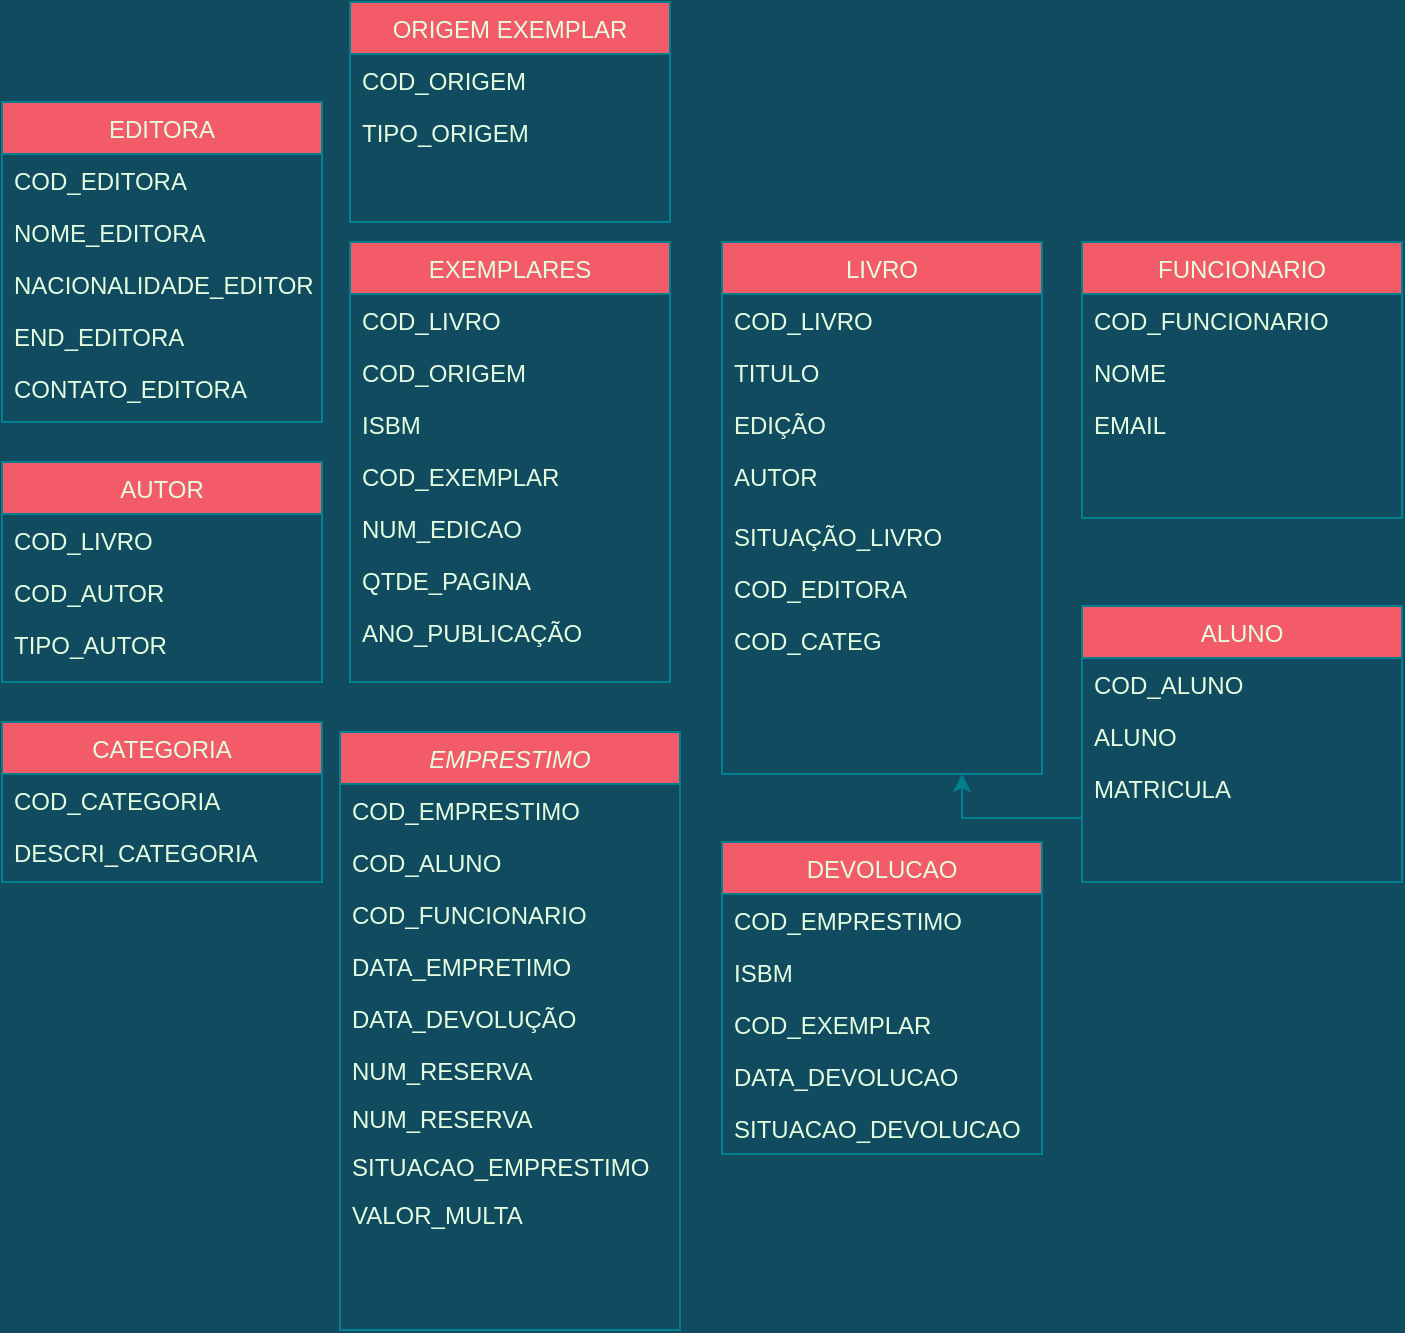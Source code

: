 <mxfile version="20.2.7" type="github">
  <diagram id="C5RBs43oDa-KdzZeNtuy" name="Page-1">
    <mxGraphModel dx="1108" dy="722" grid="1" gridSize="10" guides="1" tooltips="1" connect="1" arrows="1" fold="1" page="1" pageScale="1" pageWidth="827" pageHeight="1169" background="#114B5F" math="0" shadow="0">
      <root>
        <mxCell id="WIyWlLk6GJQsqaUBKTNV-0" />
        <mxCell id="WIyWlLk6GJQsqaUBKTNV-1" parent="WIyWlLk6GJQsqaUBKTNV-0" />
        <mxCell id="zkfFHV4jXpPFQw0GAbJ--0" value="EMPRESTIMO" style="swimlane;fontStyle=2;align=center;verticalAlign=top;childLayout=stackLayout;horizontal=1;startSize=26;horizontalStack=0;resizeParent=1;resizeLast=0;collapsible=1;marginBottom=0;rounded=0;shadow=0;strokeWidth=1;fillColor=#F45B69;strokeColor=#028090;fontColor=#E4FDE1;" parent="WIyWlLk6GJQsqaUBKTNV-1" vertex="1">
          <mxGeometry x="249" y="435" width="170" height="299" as="geometry">
            <mxRectangle x="230" y="140" width="160" height="26" as="alternateBounds" />
          </mxGeometry>
        </mxCell>
        <mxCell id="zkfFHV4jXpPFQw0GAbJ--1" value="COD_EMPRESTIMO" style="text;align=left;verticalAlign=top;spacingLeft=4;spacingRight=4;overflow=hidden;rotatable=0;points=[[0,0.5],[1,0.5]];portConstraint=eastwest;fontColor=#E4FDE1;" parent="zkfFHV4jXpPFQw0GAbJ--0" vertex="1">
          <mxGeometry y="26" width="170" height="26" as="geometry" />
        </mxCell>
        <mxCell id="zkfFHV4jXpPFQw0GAbJ--2" value="COD_ALUNO" style="text;align=left;verticalAlign=top;spacingLeft=4;spacingRight=4;overflow=hidden;rotatable=0;points=[[0,0.5],[1,0.5]];portConstraint=eastwest;rounded=0;shadow=0;html=0;fontColor=#E4FDE1;" parent="zkfFHV4jXpPFQw0GAbJ--0" vertex="1">
          <mxGeometry y="52" width="170" height="26" as="geometry" />
        </mxCell>
        <mxCell id="zkfFHV4jXpPFQw0GAbJ--3" value="COD_FUNCIONARIO" style="text;align=left;verticalAlign=top;spacingLeft=4;spacingRight=4;overflow=hidden;rotatable=0;points=[[0,0.5],[1,0.5]];portConstraint=eastwest;rounded=0;shadow=0;html=0;fontColor=#E4FDE1;" parent="zkfFHV4jXpPFQw0GAbJ--0" vertex="1">
          <mxGeometry y="78" width="170" height="26" as="geometry" />
        </mxCell>
        <mxCell id="tUdnyk7d7jNn5FTKrRHK-0" value="DATA_EMPRETIMO" style="text;align=left;verticalAlign=top;spacingLeft=4;spacingRight=4;overflow=hidden;rotatable=0;points=[[0,0.5],[1,0.5]];portConstraint=eastwest;rounded=0;shadow=0;html=0;fontColor=#E4FDE1;" vertex="1" parent="zkfFHV4jXpPFQw0GAbJ--0">
          <mxGeometry y="104" width="170" height="26" as="geometry" />
        </mxCell>
        <mxCell id="tUdnyk7d7jNn5FTKrRHK-2" value="DATA_DEVOLUÇÃO" style="text;align=left;verticalAlign=top;spacingLeft=4;spacingRight=4;overflow=hidden;rotatable=0;points=[[0,0.5],[1,0.5]];portConstraint=eastwest;rounded=0;shadow=0;html=0;fontColor=#E4FDE1;" vertex="1" parent="zkfFHV4jXpPFQw0GAbJ--0">
          <mxGeometry y="130" width="170" height="26" as="geometry" />
        </mxCell>
        <mxCell id="tUdnyk7d7jNn5FTKrRHK-9" value="NUM_RESERVA" style="text;align=left;verticalAlign=top;spacingLeft=4;spacingRight=4;overflow=hidden;rotatable=0;points=[[0,0.5],[1,0.5]];portConstraint=eastwest;rounded=0;shadow=0;html=0;fontColor=#E4FDE1;" vertex="1" parent="zkfFHV4jXpPFQw0GAbJ--0">
          <mxGeometry y="156" width="170" height="24" as="geometry" />
        </mxCell>
        <mxCell id="tUdnyk7d7jNn5FTKrRHK-67" value="NUM_RESERVA" style="text;align=left;verticalAlign=top;spacingLeft=4;spacingRight=4;overflow=hidden;rotatable=0;points=[[0,0.5],[1,0.5]];portConstraint=eastwest;rounded=0;shadow=0;html=0;fontColor=#E4FDE1;" vertex="1" parent="zkfFHV4jXpPFQw0GAbJ--0">
          <mxGeometry y="180" width="170" height="24" as="geometry" />
        </mxCell>
        <mxCell id="tUdnyk7d7jNn5FTKrRHK-69" value="SITUACAO_EMPRESTIMO" style="text;align=left;verticalAlign=top;spacingLeft=4;spacingRight=4;overflow=hidden;rotatable=0;points=[[0,0.5],[1,0.5]];portConstraint=eastwest;rounded=0;shadow=0;html=0;fontColor=#E4FDE1;" vertex="1" parent="zkfFHV4jXpPFQw0GAbJ--0">
          <mxGeometry y="204" width="170" height="24" as="geometry" />
        </mxCell>
        <mxCell id="tUdnyk7d7jNn5FTKrRHK-70" value="VALOR_MULTA" style="text;align=left;verticalAlign=top;spacingLeft=4;spacingRight=4;overflow=hidden;rotatable=0;points=[[0,0.5],[1,0.5]];portConstraint=eastwest;rounded=0;shadow=0;html=0;fontColor=#E4FDE1;" vertex="1" parent="zkfFHV4jXpPFQw0GAbJ--0">
          <mxGeometry y="228" width="170" height="24" as="geometry" />
        </mxCell>
        <mxCell id="zkfFHV4jXpPFQw0GAbJ--6" value="FUNCIONARIO" style="swimlane;fontStyle=0;align=center;verticalAlign=top;childLayout=stackLayout;horizontal=1;startSize=26;horizontalStack=0;resizeParent=1;resizeLast=0;collapsible=1;marginBottom=0;rounded=0;shadow=0;strokeWidth=1;fillColor=#F45B69;strokeColor=#028090;fontColor=#E4FDE1;" parent="WIyWlLk6GJQsqaUBKTNV-1" vertex="1">
          <mxGeometry x="620" y="190" width="160" height="138" as="geometry">
            <mxRectangle x="130" y="380" width="160" height="26" as="alternateBounds" />
          </mxGeometry>
        </mxCell>
        <mxCell id="zkfFHV4jXpPFQw0GAbJ--7" value="COD_FUNCIONARIO" style="text;align=left;verticalAlign=top;spacingLeft=4;spacingRight=4;overflow=hidden;rotatable=0;points=[[0,0.5],[1,0.5]];portConstraint=eastwest;fontColor=#E4FDE1;" parent="zkfFHV4jXpPFQw0GAbJ--6" vertex="1">
          <mxGeometry y="26" width="160" height="26" as="geometry" />
        </mxCell>
        <mxCell id="zkfFHV4jXpPFQw0GAbJ--8" value="NOME" style="text;align=left;verticalAlign=top;spacingLeft=4;spacingRight=4;overflow=hidden;rotatable=0;points=[[0,0.5],[1,0.5]];portConstraint=eastwest;rounded=0;shadow=0;html=0;fontColor=#E4FDE1;" parent="zkfFHV4jXpPFQw0GAbJ--6" vertex="1">
          <mxGeometry y="52" width="160" height="26" as="geometry" />
        </mxCell>
        <mxCell id="tUdnyk7d7jNn5FTKrRHK-3" value="EMAIL" style="text;align=left;verticalAlign=top;spacingLeft=4;spacingRight=4;overflow=hidden;rotatable=0;points=[[0,0.5],[1,0.5]];portConstraint=eastwest;rounded=0;shadow=0;html=0;fontColor=#E4FDE1;" vertex="1" parent="zkfFHV4jXpPFQw0GAbJ--6">
          <mxGeometry y="78" width="160" height="26" as="geometry" />
        </mxCell>
        <mxCell id="zkfFHV4jXpPFQw0GAbJ--17" value="LIVRO" style="swimlane;fontStyle=0;align=center;verticalAlign=top;childLayout=stackLayout;horizontal=1;startSize=26;horizontalStack=0;resizeParent=1;resizeLast=0;collapsible=1;marginBottom=0;rounded=0;shadow=0;strokeWidth=1;fillColor=#F45B69;strokeColor=#028090;fontColor=#E4FDE1;" parent="WIyWlLk6GJQsqaUBKTNV-1" vertex="1">
          <mxGeometry x="440" y="190" width="160" height="266" as="geometry">
            <mxRectangle x="550" y="140" width="160" height="26" as="alternateBounds" />
          </mxGeometry>
        </mxCell>
        <mxCell id="zkfFHV4jXpPFQw0GAbJ--18" value="COD_LIVRO" style="text;align=left;verticalAlign=top;spacingLeft=4;spacingRight=4;overflow=hidden;rotatable=0;points=[[0,0.5],[1,0.5]];portConstraint=eastwest;fontColor=#E4FDE1;" parent="zkfFHV4jXpPFQw0GAbJ--17" vertex="1">
          <mxGeometry y="26" width="160" height="26" as="geometry" />
        </mxCell>
        <mxCell id="zkfFHV4jXpPFQw0GAbJ--19" value="TITULO" style="text;align=left;verticalAlign=top;spacingLeft=4;spacingRight=4;overflow=hidden;rotatable=0;points=[[0,0.5],[1,0.5]];portConstraint=eastwest;rounded=0;shadow=0;html=0;fontColor=#E4FDE1;" parent="zkfFHV4jXpPFQw0GAbJ--17" vertex="1">
          <mxGeometry y="52" width="160" height="26" as="geometry" />
        </mxCell>
        <mxCell id="zkfFHV4jXpPFQw0GAbJ--21" value="EDIÇÃO" style="text;align=left;verticalAlign=top;spacingLeft=4;spacingRight=4;overflow=hidden;rotatable=0;points=[[0,0.5],[1,0.5]];portConstraint=eastwest;rounded=0;shadow=0;html=0;fontColor=#E4FDE1;" parent="zkfFHV4jXpPFQw0GAbJ--17" vertex="1">
          <mxGeometry y="78" width="160" height="26" as="geometry" />
        </mxCell>
        <mxCell id="zkfFHV4jXpPFQw0GAbJ--22" value="AUTOR" style="text;align=left;verticalAlign=top;spacingLeft=4;spacingRight=4;overflow=hidden;rotatable=0;points=[[0,0.5],[1,0.5]];portConstraint=eastwest;rounded=0;shadow=0;html=0;fontColor=#E4FDE1;" parent="zkfFHV4jXpPFQw0GAbJ--17" vertex="1">
          <mxGeometry y="104" width="160" height="30" as="geometry" />
        </mxCell>
        <mxCell id="tUdnyk7d7jNn5FTKrRHK-46" value="SITUAÇÃO_LIVRO" style="text;align=left;verticalAlign=top;spacingLeft=4;spacingRight=4;overflow=hidden;rotatable=0;points=[[0,0.5],[1,0.5]];portConstraint=eastwest;rounded=0;shadow=0;html=0;fontColor=#E4FDE1;" vertex="1" parent="zkfFHV4jXpPFQw0GAbJ--17">
          <mxGeometry y="134" width="160" height="26" as="geometry" />
        </mxCell>
        <mxCell id="tUdnyk7d7jNn5FTKrRHK-34" value="COD_EDITORA" style="text;align=left;verticalAlign=top;spacingLeft=4;spacingRight=4;overflow=hidden;rotatable=0;points=[[0,0.5],[1,0.5]];portConstraint=eastwest;rounded=0;shadow=0;html=0;fontColor=#E4FDE1;" vertex="1" parent="zkfFHV4jXpPFQw0GAbJ--17">
          <mxGeometry y="160" width="160" height="26" as="geometry" />
        </mxCell>
        <mxCell id="tUdnyk7d7jNn5FTKrRHK-42" value="COD_CATEG" style="text;align=left;verticalAlign=top;spacingLeft=4;spacingRight=4;overflow=hidden;rotatable=0;points=[[0,0.5],[1,0.5]];portConstraint=eastwest;rounded=0;shadow=0;html=0;fontColor=#E4FDE1;" vertex="1" parent="zkfFHV4jXpPFQw0GAbJ--17">
          <mxGeometry y="186" width="160" height="54" as="geometry" />
        </mxCell>
        <mxCell id="tUdnyk7d7jNn5FTKrRHK-90" value="" style="edgeStyle=orthogonalEdgeStyle;rounded=0;orthogonalLoop=1;jettySize=auto;html=1;fontColor=#E4FDE1;strokeColor=#028090;fillColor=#F45B69;entryX=0.75;entryY=1;entryDx=0;entryDy=0;" edge="1" parent="WIyWlLk6GJQsqaUBKTNV-1" source="tUdnyk7d7jNn5FTKrRHK-4" target="zkfFHV4jXpPFQw0GAbJ--17">
          <mxGeometry relative="1" as="geometry">
            <mxPoint x="680" y="470" as="targetPoint" />
            <Array as="points">
              <mxPoint x="680" y="478" />
              <mxPoint x="560" y="478" />
            </Array>
          </mxGeometry>
        </mxCell>
        <mxCell id="tUdnyk7d7jNn5FTKrRHK-4" value="ALUNO" style="swimlane;fontStyle=0;align=center;verticalAlign=top;childLayout=stackLayout;horizontal=1;startSize=26;horizontalStack=0;resizeParent=1;resizeLast=0;collapsible=1;marginBottom=0;rounded=0;shadow=0;strokeWidth=1;fillColor=#F45B69;strokeColor=#028090;fontColor=#E4FDE1;" vertex="1" parent="WIyWlLk6GJQsqaUBKTNV-1">
          <mxGeometry x="620" y="372" width="160" height="138" as="geometry">
            <mxRectangle x="130" y="380" width="160" height="26" as="alternateBounds" />
          </mxGeometry>
        </mxCell>
        <mxCell id="tUdnyk7d7jNn5FTKrRHK-5" value="COD_ALUNO" style="text;align=left;verticalAlign=top;spacingLeft=4;spacingRight=4;overflow=hidden;rotatable=0;points=[[0,0.5],[1,0.5]];portConstraint=eastwest;fontColor=#E4FDE1;" vertex="1" parent="tUdnyk7d7jNn5FTKrRHK-4">
          <mxGeometry y="26" width="160" height="26" as="geometry" />
        </mxCell>
        <mxCell id="tUdnyk7d7jNn5FTKrRHK-6" value="ALUNO" style="text;align=left;verticalAlign=top;spacingLeft=4;spacingRight=4;overflow=hidden;rotatable=0;points=[[0,0.5],[1,0.5]];portConstraint=eastwest;rounded=0;shadow=0;html=0;fontColor=#E4FDE1;" vertex="1" parent="tUdnyk7d7jNn5FTKrRHK-4">
          <mxGeometry y="52" width="160" height="26" as="geometry" />
        </mxCell>
        <mxCell id="tUdnyk7d7jNn5FTKrRHK-8" value="MATRICULA" style="text;align=left;verticalAlign=top;spacingLeft=4;spacingRight=4;overflow=hidden;rotatable=0;points=[[0,0.5],[1,0.5]];portConstraint=eastwest;rounded=0;shadow=0;html=0;fontColor=#E4FDE1;" vertex="1" parent="tUdnyk7d7jNn5FTKrRHK-4">
          <mxGeometry y="78" width="160" height="26" as="geometry" />
        </mxCell>
        <mxCell id="tUdnyk7d7jNn5FTKrRHK-10" value="EXEMPLARES" style="swimlane;fontStyle=0;align=center;verticalAlign=top;childLayout=stackLayout;horizontal=1;startSize=26;horizontalStack=0;resizeParent=1;resizeLast=0;collapsible=1;marginBottom=0;rounded=0;shadow=0;strokeWidth=1;fillColor=#F45B69;strokeColor=#028090;fontColor=#E4FDE1;" vertex="1" parent="WIyWlLk6GJQsqaUBKTNV-1">
          <mxGeometry x="254" y="190" width="160" height="220" as="geometry">
            <mxRectangle x="550" y="140" width="160" height="26" as="alternateBounds" />
          </mxGeometry>
        </mxCell>
        <mxCell id="tUdnyk7d7jNn5FTKrRHK-11" value="COD_LIVRO" style="text;align=left;verticalAlign=top;spacingLeft=4;spacingRight=4;overflow=hidden;rotatable=0;points=[[0,0.5],[1,0.5]];portConstraint=eastwest;fontColor=#E4FDE1;" vertex="1" parent="tUdnyk7d7jNn5FTKrRHK-10">
          <mxGeometry y="26" width="160" height="26" as="geometry" />
        </mxCell>
        <mxCell id="tUdnyk7d7jNn5FTKrRHK-12" value="COD_ORIGEM" style="text;align=left;verticalAlign=top;spacingLeft=4;spacingRight=4;overflow=hidden;rotatable=0;points=[[0,0.5],[1,0.5]];portConstraint=eastwest;rounded=0;shadow=0;html=0;fontColor=#E4FDE1;" vertex="1" parent="tUdnyk7d7jNn5FTKrRHK-10">
          <mxGeometry y="52" width="160" height="26" as="geometry" />
        </mxCell>
        <mxCell id="tUdnyk7d7jNn5FTKrRHK-13" value="ISBM" style="text;align=left;verticalAlign=top;spacingLeft=4;spacingRight=4;overflow=hidden;rotatable=0;points=[[0,0.5],[1,0.5]];portConstraint=eastwest;rounded=0;shadow=0;html=0;fontColor=#E4FDE1;" vertex="1" parent="tUdnyk7d7jNn5FTKrRHK-10">
          <mxGeometry y="78" width="160" height="26" as="geometry" />
        </mxCell>
        <mxCell id="tUdnyk7d7jNn5FTKrRHK-14" value="COD_EXEMPLAR" style="text;align=left;verticalAlign=top;spacingLeft=4;spacingRight=4;overflow=hidden;rotatable=0;points=[[0,0.5],[1,0.5]];portConstraint=eastwest;rounded=0;shadow=0;html=0;fontColor=#E4FDE1;" vertex="1" parent="tUdnyk7d7jNn5FTKrRHK-10">
          <mxGeometry y="104" width="160" height="26" as="geometry" />
        </mxCell>
        <mxCell id="tUdnyk7d7jNn5FTKrRHK-15" value="NUM_EDICAO" style="text;align=left;verticalAlign=top;spacingLeft=4;spacingRight=4;overflow=hidden;rotatable=0;points=[[0,0.5],[1,0.5]];portConstraint=eastwest;rounded=0;shadow=0;html=0;fontColor=#E4FDE1;" vertex="1" parent="tUdnyk7d7jNn5FTKrRHK-10">
          <mxGeometry y="130" width="160" height="26" as="geometry" />
        </mxCell>
        <mxCell id="tUdnyk7d7jNn5FTKrRHK-47" value="QTDE_PAGINA" style="text;align=left;verticalAlign=top;spacingLeft=4;spacingRight=4;overflow=hidden;rotatable=0;points=[[0,0.5],[1,0.5]];portConstraint=eastwest;rounded=0;shadow=0;html=0;fontColor=#E4FDE1;" vertex="1" parent="tUdnyk7d7jNn5FTKrRHK-10">
          <mxGeometry y="156" width="160" height="26" as="geometry" />
        </mxCell>
        <mxCell id="tUdnyk7d7jNn5FTKrRHK-48" value="ANO_PUBLICAÇÃO" style="text;align=left;verticalAlign=top;spacingLeft=4;spacingRight=4;overflow=hidden;rotatable=0;points=[[0,0.5],[1,0.5]];portConstraint=eastwest;rounded=0;shadow=0;html=0;fontColor=#E4FDE1;" vertex="1" parent="tUdnyk7d7jNn5FTKrRHK-10">
          <mxGeometry y="182" width="160" height="26" as="geometry" />
        </mxCell>
        <mxCell id="tUdnyk7d7jNn5FTKrRHK-17" value="EDITORA" style="swimlane;fontStyle=0;align=center;verticalAlign=top;childLayout=stackLayout;horizontal=1;startSize=26;horizontalStack=0;resizeParent=1;resizeLast=0;collapsible=1;marginBottom=0;rounded=0;shadow=0;strokeWidth=1;fillColor=#F45B69;strokeColor=#028090;fontColor=#E4FDE1;" vertex="1" parent="WIyWlLk6GJQsqaUBKTNV-1">
          <mxGeometry x="80" y="120" width="160" height="160" as="geometry">
            <mxRectangle x="550" y="140" width="160" height="26" as="alternateBounds" />
          </mxGeometry>
        </mxCell>
        <mxCell id="tUdnyk7d7jNn5FTKrRHK-18" value="COD_EDITORA" style="text;align=left;verticalAlign=top;spacingLeft=4;spacingRight=4;overflow=hidden;rotatable=0;points=[[0,0.5],[1,0.5]];portConstraint=eastwest;fontColor=#E4FDE1;" vertex="1" parent="tUdnyk7d7jNn5FTKrRHK-17">
          <mxGeometry y="26" width="160" height="26" as="geometry" />
        </mxCell>
        <mxCell id="tUdnyk7d7jNn5FTKrRHK-19" value="NOME_EDITORA" style="text;align=left;verticalAlign=top;spacingLeft=4;spacingRight=4;overflow=hidden;rotatable=0;points=[[0,0.5],[1,0.5]];portConstraint=eastwest;rounded=0;shadow=0;html=0;fontColor=#E4FDE1;" vertex="1" parent="tUdnyk7d7jNn5FTKrRHK-17">
          <mxGeometry y="52" width="160" height="26" as="geometry" />
        </mxCell>
        <mxCell id="tUdnyk7d7jNn5FTKrRHK-20" value="NACIONALIDADE_EDITORA" style="text;align=left;verticalAlign=top;spacingLeft=4;spacingRight=4;overflow=hidden;rotatable=0;points=[[0,0.5],[1,0.5]];portConstraint=eastwest;rounded=0;shadow=0;html=0;fontColor=#E4FDE1;" vertex="1" parent="tUdnyk7d7jNn5FTKrRHK-17">
          <mxGeometry y="78" width="160" height="26" as="geometry" />
        </mxCell>
        <mxCell id="tUdnyk7d7jNn5FTKrRHK-21" value="END_EDITORA" style="text;align=left;verticalAlign=top;spacingLeft=4;spacingRight=4;overflow=hidden;rotatable=0;points=[[0,0.5],[1,0.5]];portConstraint=eastwest;rounded=0;shadow=0;html=0;fontColor=#E4FDE1;" vertex="1" parent="tUdnyk7d7jNn5FTKrRHK-17">
          <mxGeometry y="104" width="160" height="26" as="geometry" />
        </mxCell>
        <mxCell id="tUdnyk7d7jNn5FTKrRHK-22" value="CONTATO_EDITORA" style="text;align=left;verticalAlign=top;spacingLeft=4;spacingRight=4;overflow=hidden;rotatable=0;points=[[0,0.5],[1,0.5]];portConstraint=eastwest;rounded=0;shadow=0;html=0;fontColor=#E4FDE1;" vertex="1" parent="tUdnyk7d7jNn5FTKrRHK-17">
          <mxGeometry y="130" width="160" height="26" as="geometry" />
        </mxCell>
        <mxCell id="tUdnyk7d7jNn5FTKrRHK-51" value="AUTOR" style="swimlane;fontStyle=0;align=center;verticalAlign=top;childLayout=stackLayout;horizontal=1;startSize=26;horizontalStack=0;resizeParent=1;resizeLast=0;collapsible=1;marginBottom=0;rounded=0;shadow=0;strokeWidth=1;fillColor=#F45B69;strokeColor=#028090;fontColor=#E4FDE1;" vertex="1" parent="WIyWlLk6GJQsqaUBKTNV-1">
          <mxGeometry x="80" y="300" width="160" height="110" as="geometry">
            <mxRectangle x="550" y="140" width="160" height="26" as="alternateBounds" />
          </mxGeometry>
        </mxCell>
        <mxCell id="tUdnyk7d7jNn5FTKrRHK-52" value="COD_LIVRO" style="text;align=left;verticalAlign=top;spacingLeft=4;spacingRight=4;overflow=hidden;rotatable=0;points=[[0,0.5],[1,0.5]];portConstraint=eastwest;fontColor=#E4FDE1;" vertex="1" parent="tUdnyk7d7jNn5FTKrRHK-51">
          <mxGeometry y="26" width="160" height="26" as="geometry" />
        </mxCell>
        <mxCell id="tUdnyk7d7jNn5FTKrRHK-53" value="COD_AUTOR" style="text;align=left;verticalAlign=top;spacingLeft=4;spacingRight=4;overflow=hidden;rotatable=0;points=[[0,0.5],[1,0.5]];portConstraint=eastwest;rounded=0;shadow=0;html=0;fontColor=#E4FDE1;" vertex="1" parent="tUdnyk7d7jNn5FTKrRHK-51">
          <mxGeometry y="52" width="160" height="26" as="geometry" />
        </mxCell>
        <mxCell id="tUdnyk7d7jNn5FTKrRHK-54" value="TIPO_AUTOR" style="text;align=left;verticalAlign=top;spacingLeft=4;spacingRight=4;overflow=hidden;rotatable=0;points=[[0,0.5],[1,0.5]];portConstraint=eastwest;rounded=0;shadow=0;html=0;fontColor=#E4FDE1;" vertex="1" parent="tUdnyk7d7jNn5FTKrRHK-51">
          <mxGeometry y="78" width="160" height="26" as="geometry" />
        </mxCell>
        <mxCell id="tUdnyk7d7jNn5FTKrRHK-74" value="DEVOLUCAO" style="swimlane;fontStyle=0;align=center;verticalAlign=top;childLayout=stackLayout;horizontal=1;startSize=26;horizontalStack=0;resizeParent=1;resizeLast=0;collapsible=1;marginBottom=0;rounded=0;shadow=0;strokeWidth=1;fillColor=#F45B69;strokeColor=#028090;fontColor=#E4FDE1;" vertex="1" parent="WIyWlLk6GJQsqaUBKTNV-1">
          <mxGeometry x="440" y="490" width="160" height="156" as="geometry">
            <mxRectangle x="130" y="380" width="160" height="26" as="alternateBounds" />
          </mxGeometry>
        </mxCell>
        <mxCell id="tUdnyk7d7jNn5FTKrRHK-75" value="COD_EMPRESTIMO" style="text;align=left;verticalAlign=top;spacingLeft=4;spacingRight=4;overflow=hidden;rotatable=0;points=[[0,0.5],[1,0.5]];portConstraint=eastwest;fontColor=#E4FDE1;" vertex="1" parent="tUdnyk7d7jNn5FTKrRHK-74">
          <mxGeometry y="26" width="160" height="26" as="geometry" />
        </mxCell>
        <mxCell id="tUdnyk7d7jNn5FTKrRHK-76" value="ISBM" style="text;align=left;verticalAlign=top;spacingLeft=4;spacingRight=4;overflow=hidden;rotatable=0;points=[[0,0.5],[1,0.5]];portConstraint=eastwest;rounded=0;shadow=0;html=0;fontColor=#E4FDE1;" vertex="1" parent="tUdnyk7d7jNn5FTKrRHK-74">
          <mxGeometry y="52" width="160" height="26" as="geometry" />
        </mxCell>
        <mxCell id="tUdnyk7d7jNn5FTKrRHK-77" value="COD_EXEMPLAR" style="text;align=left;verticalAlign=top;spacingLeft=4;spacingRight=4;overflow=hidden;rotatable=0;points=[[0,0.5],[1,0.5]];portConstraint=eastwest;rounded=0;shadow=0;html=0;fontColor=#E4FDE1;" vertex="1" parent="tUdnyk7d7jNn5FTKrRHK-74">
          <mxGeometry y="78" width="160" height="26" as="geometry" />
        </mxCell>
        <mxCell id="tUdnyk7d7jNn5FTKrRHK-78" value="DATA_DEVOLUCAO" style="text;align=left;verticalAlign=top;spacingLeft=4;spacingRight=4;overflow=hidden;rotatable=0;points=[[0,0.5],[1,0.5]];portConstraint=eastwest;rounded=0;shadow=0;html=0;fontColor=#E4FDE1;" vertex="1" parent="tUdnyk7d7jNn5FTKrRHK-74">
          <mxGeometry y="104" width="160" height="26" as="geometry" />
        </mxCell>
        <mxCell id="tUdnyk7d7jNn5FTKrRHK-80" value="SITUACAO_DEVOLUCAO" style="text;align=left;verticalAlign=top;spacingLeft=4;spacingRight=4;overflow=hidden;rotatable=0;points=[[0,0.5],[1,0.5]];portConstraint=eastwest;fontColor=#E4FDE1;" vertex="1" parent="tUdnyk7d7jNn5FTKrRHK-74">
          <mxGeometry y="130" width="160" height="26" as="geometry" />
        </mxCell>
        <mxCell id="tUdnyk7d7jNn5FTKrRHK-81" value="CATEGORIA" style="swimlane;fontStyle=0;align=center;verticalAlign=top;childLayout=stackLayout;horizontal=1;startSize=26;horizontalStack=0;resizeParent=1;resizeLast=0;collapsible=1;marginBottom=0;rounded=0;shadow=0;strokeWidth=1;fillColor=#F45B69;strokeColor=#028090;fontColor=#E4FDE1;" vertex="1" parent="WIyWlLk6GJQsqaUBKTNV-1">
          <mxGeometry x="80" y="430" width="160" height="80" as="geometry">
            <mxRectangle x="130" y="380" width="160" height="26" as="alternateBounds" />
          </mxGeometry>
        </mxCell>
        <mxCell id="tUdnyk7d7jNn5FTKrRHK-82" value="COD_CATEGORIA " style="text;align=left;verticalAlign=top;spacingLeft=4;spacingRight=4;overflow=hidden;rotatable=0;points=[[0,0.5],[1,0.5]];portConstraint=eastwest;fontColor=#E4FDE1;" vertex="1" parent="tUdnyk7d7jNn5FTKrRHK-81">
          <mxGeometry y="26" width="160" height="26" as="geometry" />
        </mxCell>
        <mxCell id="tUdnyk7d7jNn5FTKrRHK-83" value="DESCRI_CATEGORIA" style="text;align=left;verticalAlign=top;spacingLeft=4;spacingRight=4;overflow=hidden;rotatable=0;points=[[0,0.5],[1,0.5]];portConstraint=eastwest;rounded=0;shadow=0;html=0;fontColor=#E4FDE1;" vertex="1" parent="tUdnyk7d7jNn5FTKrRHK-81">
          <mxGeometry y="52" width="160" height="26" as="geometry" />
        </mxCell>
        <mxCell id="tUdnyk7d7jNn5FTKrRHK-85" value="ORIGEM EXEMPLAR" style="swimlane;fontStyle=0;align=center;verticalAlign=top;childLayout=stackLayout;horizontal=1;startSize=26;horizontalStack=0;resizeParent=1;resizeLast=0;collapsible=1;marginBottom=0;rounded=0;shadow=0;strokeWidth=1;fillColor=#F45B69;strokeColor=#028090;fontColor=#E4FDE1;" vertex="1" parent="WIyWlLk6GJQsqaUBKTNV-1">
          <mxGeometry x="254" y="70" width="160" height="110" as="geometry">
            <mxRectangle x="550" y="140" width="160" height="26" as="alternateBounds" />
          </mxGeometry>
        </mxCell>
        <mxCell id="tUdnyk7d7jNn5FTKrRHK-86" value="COD_ORIGEM" style="text;align=left;verticalAlign=top;spacingLeft=4;spacingRight=4;overflow=hidden;rotatable=0;points=[[0,0.5],[1,0.5]];portConstraint=eastwest;fontColor=#E4FDE1;" vertex="1" parent="tUdnyk7d7jNn5FTKrRHK-85">
          <mxGeometry y="26" width="160" height="26" as="geometry" />
        </mxCell>
        <mxCell id="tUdnyk7d7jNn5FTKrRHK-87" value="TIPO_ORIGEM" style="text;align=left;verticalAlign=top;spacingLeft=4;spacingRight=4;overflow=hidden;rotatable=0;points=[[0,0.5],[1,0.5]];portConstraint=eastwest;rounded=0;shadow=0;html=0;fontColor=#E4FDE1;" vertex="1" parent="tUdnyk7d7jNn5FTKrRHK-85">
          <mxGeometry y="52" width="160" height="26" as="geometry" />
        </mxCell>
      </root>
    </mxGraphModel>
  </diagram>
</mxfile>
